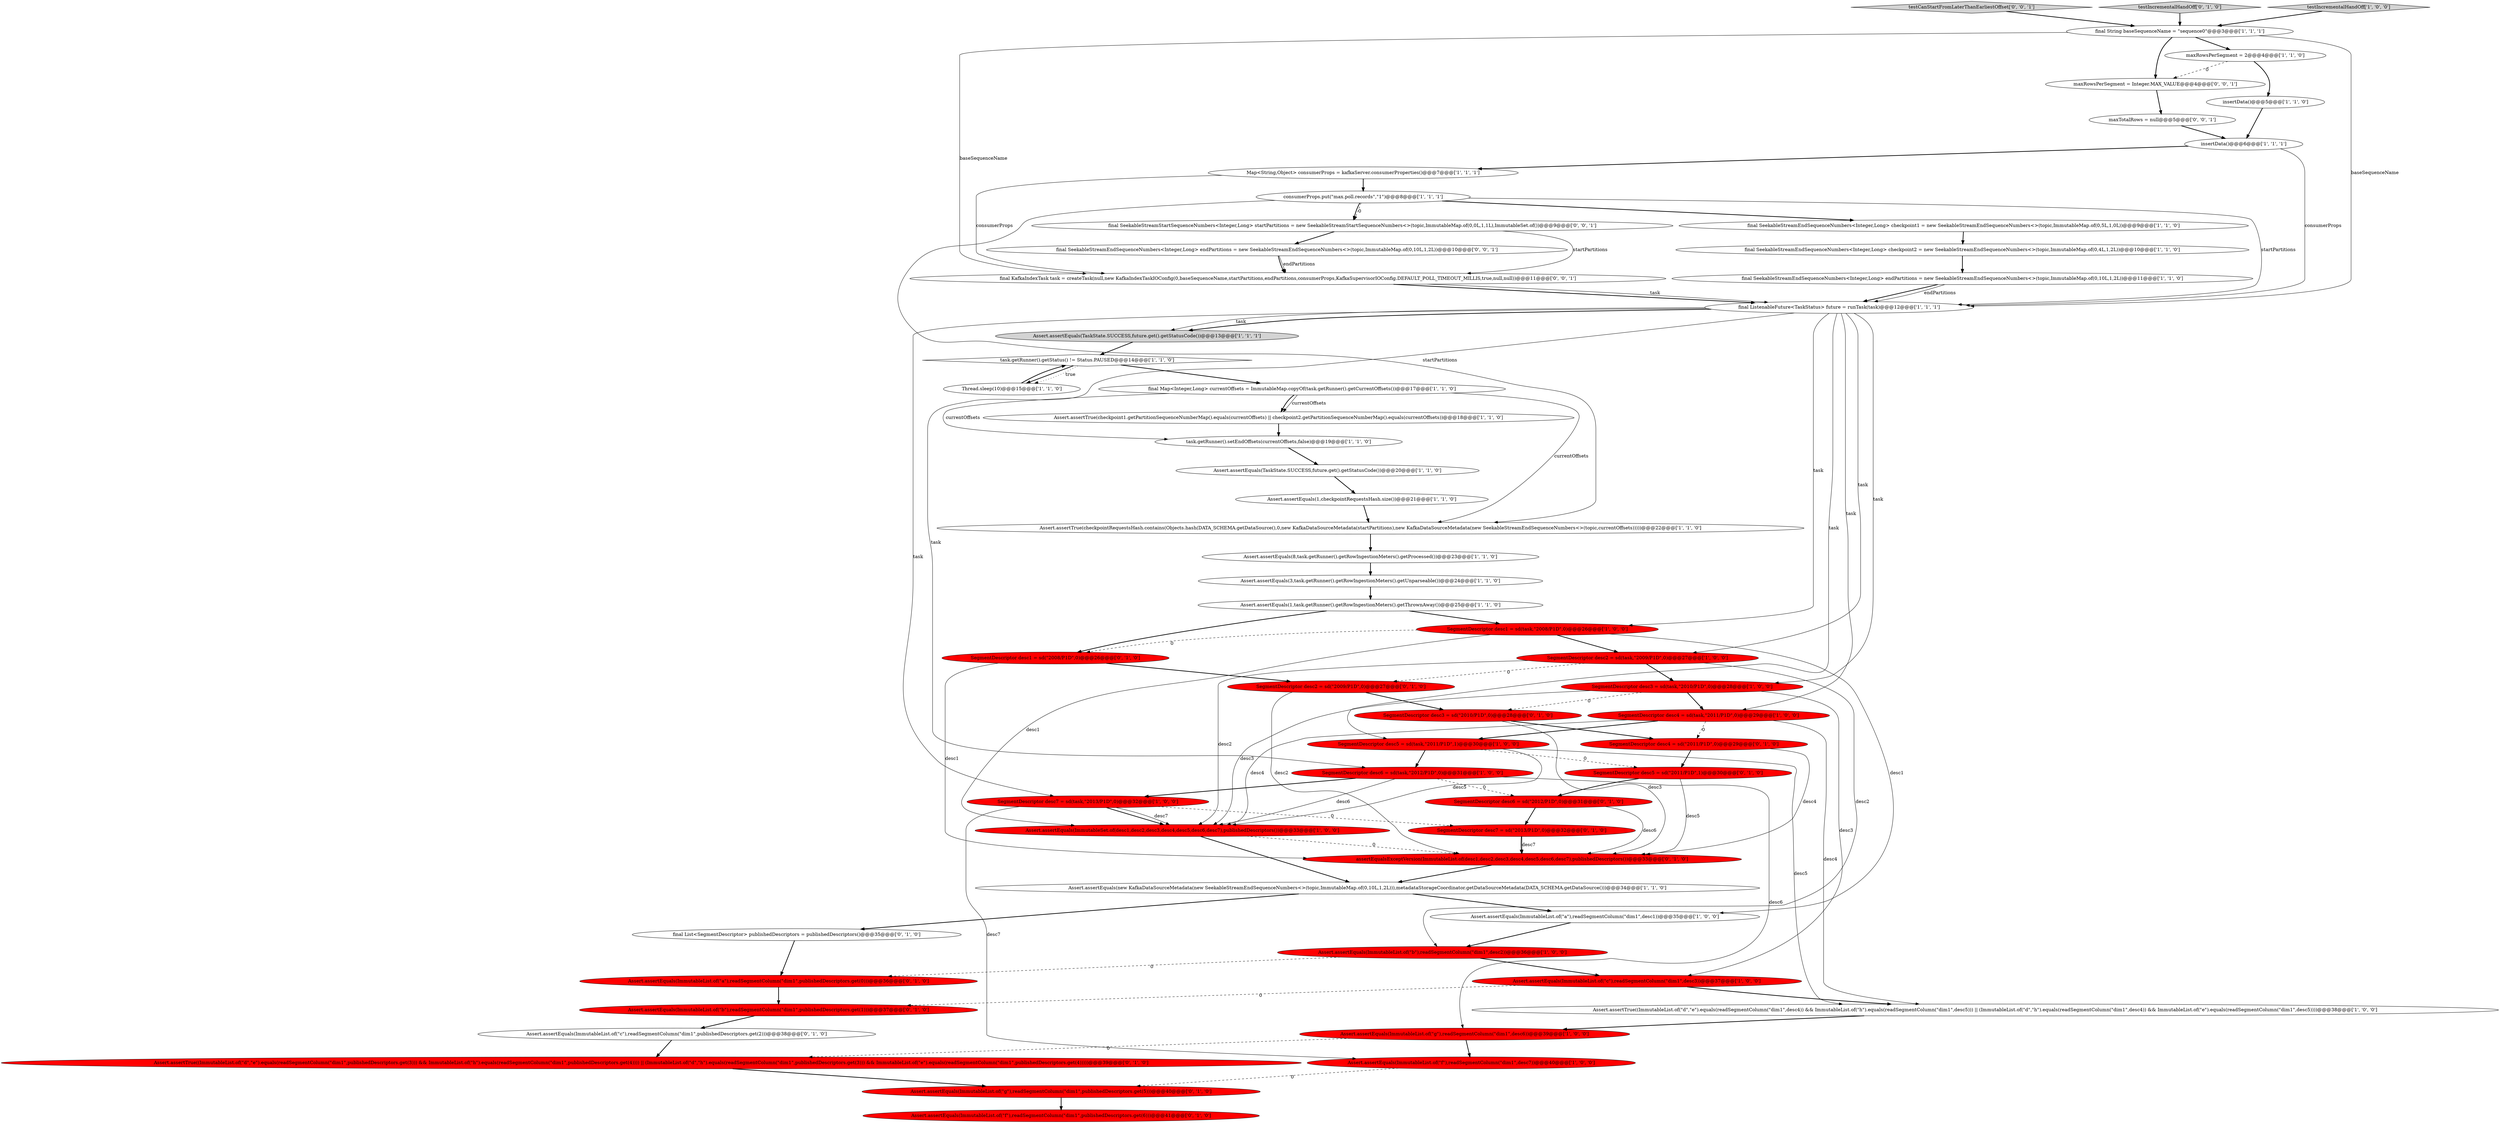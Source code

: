 digraph {
25 [style = filled, label = "Assert.assertEquals(8,task.getRunner().getRowIngestionMeters().getProcessed())@@@23@@@['1', '1', '0']", fillcolor = white, shape = ellipse image = "AAA0AAABBB1BBB"];
45 [style = filled, label = "final List<SegmentDescriptor> publishedDescriptors = publishedDescriptors()@@@35@@@['0', '1', '0']", fillcolor = white, shape = ellipse image = "AAA0AAABBB2BBB"];
0 [style = filled, label = "task.getRunner().setEndOffsets(currentOffsets,false)@@@19@@@['1', '1', '0']", fillcolor = white, shape = ellipse image = "AAA0AAABBB1BBB"];
43 [style = filled, label = "Assert.assertEquals(ImmutableList.of(\"c\"),readSegmentColumn(\"dim1\",publishedDescriptors.get(2)))@@@38@@@['0', '1', '0']", fillcolor = white, shape = ellipse image = "AAA0AAABBB2BBB"];
14 [style = filled, label = "SegmentDescriptor desc5 = sd(task,\"2011/P1D\",1)@@@30@@@['1', '0', '0']", fillcolor = red, shape = ellipse image = "AAA1AAABBB1BBB"];
13 [style = filled, label = "Assert.assertTrue(checkpoint1.getPartitionSequenceNumberMap().equals(currentOffsets) || checkpoint2.getPartitionSequenceNumberMap().equals(currentOffsets))@@@18@@@['1', '1', '0']", fillcolor = white, shape = ellipse image = "AAA0AAABBB1BBB"];
2 [style = filled, label = "Assert.assertEquals(ImmutableList.of(\"c\"),readSegmentColumn(\"dim1\",desc3))@@@37@@@['1', '0', '0']", fillcolor = red, shape = ellipse image = "AAA1AAABBB1BBB"];
16 [style = filled, label = "Assert.assertEquals(1,task.getRunner().getRowIngestionMeters().getThrownAway())@@@25@@@['1', '1', '0']", fillcolor = white, shape = ellipse image = "AAA0AAABBB1BBB"];
18 [style = filled, label = "Assert.assertEquals(ImmutableList.of(\"f\"),readSegmentColumn(\"dim1\",desc7))@@@40@@@['1', '0', '0']", fillcolor = red, shape = ellipse image = "AAA1AAABBB1BBB"];
19 [style = filled, label = "Assert.assertEquals(ImmutableSet.of(desc1,desc2,desc3,desc4,desc5,desc6,desc7),publishedDescriptors())@@@33@@@['1', '0', '0']", fillcolor = red, shape = ellipse image = "AAA1AAABBB1BBB"];
27 [style = filled, label = "Assert.assertEquals(ImmutableList.of(\"a\"),readSegmentColumn(\"dim1\",desc1))@@@35@@@['1', '0', '0']", fillcolor = white, shape = ellipse image = "AAA0AAABBB1BBB"];
33 [style = filled, label = "Assert.assertEquals(3,task.getRunner().getRowIngestionMeters().getUnparseable())@@@24@@@['1', '1', '0']", fillcolor = white, shape = ellipse image = "AAA0AAABBB1BBB"];
38 [style = filled, label = "SegmentDescriptor desc1 = sd(\"2008/P1D\",0)@@@26@@@['0', '1', '0']", fillcolor = red, shape = ellipse image = "AAA1AAABBB2BBB"];
51 [style = filled, label = "Assert.assertEquals(ImmutableList.of(\"b\"),readSegmentColumn(\"dim1\",publishedDescriptors.get(1)))@@@37@@@['0', '1', '0']", fillcolor = red, shape = ellipse image = "AAA1AAABBB2BBB"];
55 [style = filled, label = "final SeekableStreamEndSequenceNumbers<Integer,Long> endPartitions = new SeekableStreamEndSequenceNumbers<>(topic,ImmutableMap.of(0,10L,1,2L))@@@10@@@['0', '0', '1']", fillcolor = white, shape = ellipse image = "AAA0AAABBB3BBB"];
37 [style = filled, label = "Assert.assertTrue(checkpointRequestsHash.contains(Objects.hash(DATA_SCHEMA.getDataSource(),0,new KafkaDataSourceMetadata(startPartitions),new KafkaDataSourceMetadata(new SeekableStreamEndSequenceNumbers<>(topic,currentOffsets)))))@@@22@@@['1', '1', '0']", fillcolor = white, shape = ellipse image = "AAA0AAABBB1BBB"];
46 [style = filled, label = "Assert.assertTrue((ImmutableList.of(\"d\",\"e\").equals(readSegmentColumn(\"dim1\",publishedDescriptors.get(3))) && ImmutableList.of(\"h\").equals(readSegmentColumn(\"dim1\",publishedDescriptors.get(4)))) || (ImmutableList.of(\"d\",\"h\").equals(readSegmentColumn(\"dim1\",publishedDescriptors.get(3))) && ImmutableList.of(\"e\").equals(readSegmentColumn(\"dim1\",publishedDescriptors.get(4)))))@@@39@@@['0', '1', '0']", fillcolor = red, shape = ellipse image = "AAA1AAABBB2BBB"];
58 [style = filled, label = "final KafkaIndexTask task = createTask(null,new KafkaIndexTaskIOConfig(0,baseSequenceName,startPartitions,endPartitions,consumerProps,KafkaSupervisorIOConfig.DEFAULT_POLL_TIMEOUT_MILLIS,true,null,null))@@@11@@@['0', '0', '1']", fillcolor = white, shape = ellipse image = "AAA0AAABBB3BBB"];
54 [style = filled, label = "maxTotalRows = null@@@5@@@['0', '0', '1']", fillcolor = white, shape = ellipse image = "AAA0AAABBB3BBB"];
5 [style = filled, label = "SegmentDescriptor desc3 = sd(task,\"2010/P1D\",0)@@@28@@@['1', '0', '0']", fillcolor = red, shape = ellipse image = "AAA1AAABBB1BBB"];
7 [style = filled, label = "task.getRunner().getStatus() != Status.PAUSED@@@14@@@['1', '1', '0']", fillcolor = white, shape = diamond image = "AAA0AAABBB1BBB"];
9 [style = filled, label = "final SeekableStreamEndSequenceNumbers<Integer,Long> checkpoint2 = new SeekableStreamEndSequenceNumbers<>(topic,ImmutableMap.of(0,4L,1,2L))@@@10@@@['1', '1', '0']", fillcolor = white, shape = ellipse image = "AAA0AAABBB1BBB"];
10 [style = filled, label = "final String baseSequenceName = \"sequence0\"@@@3@@@['1', '1', '1']", fillcolor = white, shape = ellipse image = "AAA0AAABBB1BBB"];
26 [style = filled, label = "Thread.sleep(10)@@@15@@@['1', '1', '0']", fillcolor = white, shape = ellipse image = "AAA0AAABBB1BBB"];
47 [style = filled, label = "Assert.assertEquals(ImmutableList.of(\"g\"),readSegmentColumn(\"dim1\",publishedDescriptors.get(5)))@@@40@@@['0', '1', '0']", fillcolor = red, shape = ellipse image = "AAA1AAABBB2BBB"];
56 [style = filled, label = "final SeekableStreamStartSequenceNumbers<Integer,Long> startPartitions = new SeekableStreamStartSequenceNumbers<>(topic,ImmutableMap.of(0,0L,1,1L),ImmutableSet.of())@@@9@@@['0', '0', '1']", fillcolor = white, shape = ellipse image = "AAA0AAABBB3BBB"];
49 [style = filled, label = "SegmentDescriptor desc3 = sd(\"2010/P1D\",0)@@@28@@@['0', '1', '0']", fillcolor = red, shape = ellipse image = "AAA1AAABBB2BBB"];
24 [style = filled, label = "Assert.assertEquals(ImmutableList.of(\"b\"),readSegmentColumn(\"dim1\",desc2))@@@36@@@['1', '0', '0']", fillcolor = red, shape = ellipse image = "AAA1AAABBB1BBB"];
12 [style = filled, label = "final Map<Integer,Long> currentOffsets = ImmutableMap.copyOf(task.getRunner().getCurrentOffsets())@@@17@@@['1', '1', '0']", fillcolor = white, shape = ellipse image = "AAA0AAABBB1BBB"];
4 [style = filled, label = "Map<String,Object> consumerProps = kafkaServer.consumerProperties()@@@7@@@['1', '1', '1']", fillcolor = white, shape = ellipse image = "AAA0AAABBB1BBB"];
59 [style = filled, label = "testCanStartFromLaterThanEarliestOffset['0', '0', '1']", fillcolor = lightgray, shape = diamond image = "AAA0AAABBB3BBB"];
28 [style = filled, label = "SegmentDescriptor desc1 = sd(task,\"2008/P1D\",0)@@@26@@@['1', '0', '0']", fillcolor = red, shape = ellipse image = "AAA1AAABBB1BBB"];
15 [style = filled, label = "SegmentDescriptor desc2 = sd(task,\"2009/P1D\",0)@@@27@@@['1', '0', '0']", fillcolor = red, shape = ellipse image = "AAA1AAABBB1BBB"];
21 [style = filled, label = "final SeekableStreamEndSequenceNumbers<Integer,Long> checkpoint1 = new SeekableStreamEndSequenceNumbers<>(topic,ImmutableMap.of(0,5L,1,0L))@@@9@@@['1', '1', '0']", fillcolor = white, shape = ellipse image = "AAA0AAABBB1BBB"];
53 [style = filled, label = "Assert.assertEquals(ImmutableList.of(\"f\"),readSegmentColumn(\"dim1\",publishedDescriptors.get(6)))@@@41@@@['0', '1', '0']", fillcolor = red, shape = ellipse image = "AAA1AAABBB2BBB"];
23 [style = filled, label = "final SeekableStreamEndSequenceNumbers<Integer,Long> endPartitions = new SeekableStreamEndSequenceNumbers<>(topic,ImmutableMap.of(0,10L,1,2L))@@@11@@@['1', '1', '0']", fillcolor = white, shape = ellipse image = "AAA0AAABBB1BBB"];
11 [style = filled, label = "maxRowsPerSegment = 2@@@4@@@['1', '1', '0']", fillcolor = white, shape = ellipse image = "AAA0AAABBB1BBB"];
30 [style = filled, label = "SegmentDescriptor desc7 = sd(task,\"2013/P1D\",0)@@@32@@@['1', '0', '0']", fillcolor = red, shape = ellipse image = "AAA1AAABBB1BBB"];
32 [style = filled, label = "Assert.assertEquals(TaskState.SUCCESS,future.get().getStatusCode())@@@13@@@['1', '1', '1']", fillcolor = lightgray, shape = ellipse image = "AAA0AAABBB1BBB"];
48 [style = filled, label = "testIncrementalHandOff['0', '1', '0']", fillcolor = lightgray, shape = diamond image = "AAA0AAABBB2BBB"];
29 [style = filled, label = "SegmentDescriptor desc4 = sd(task,\"2011/P1D\",0)@@@29@@@['1', '0', '0']", fillcolor = red, shape = ellipse image = "AAA1AAABBB1BBB"];
50 [style = filled, label = "SegmentDescriptor desc4 = sd(\"2011/P1D\",0)@@@29@@@['0', '1', '0']", fillcolor = red, shape = ellipse image = "AAA1AAABBB2BBB"];
52 [style = filled, label = "SegmentDescriptor desc6 = sd(\"2012/P1D\",0)@@@31@@@['0', '1', '0']", fillcolor = red, shape = ellipse image = "AAA1AAABBB2BBB"];
41 [style = filled, label = "SegmentDescriptor desc2 = sd(\"2009/P1D\",0)@@@27@@@['0', '1', '0']", fillcolor = red, shape = ellipse image = "AAA1AAABBB2BBB"];
1 [style = filled, label = "SegmentDescriptor desc6 = sd(task,\"2012/P1D\",0)@@@31@@@['1', '0', '0']", fillcolor = red, shape = ellipse image = "AAA1AAABBB1BBB"];
35 [style = filled, label = "testIncrementalHandOff['1', '0', '0']", fillcolor = lightgray, shape = diamond image = "AAA0AAABBB1BBB"];
8 [style = filled, label = "Assert.assertEquals(ImmutableList.of(\"g\"),readSegmentColumn(\"dim1\",desc6))@@@39@@@['1', '0', '0']", fillcolor = red, shape = ellipse image = "AAA1AAABBB1BBB"];
17 [style = filled, label = "Assert.assertEquals(new KafkaDataSourceMetadata(new SeekableStreamEndSequenceNumbers<>(topic,ImmutableMap.of(0,10L,1,2L))),metadataStorageCoordinator.getDataSourceMetadata(DATA_SCHEMA.getDataSource()))@@@34@@@['1', '1', '0']", fillcolor = white, shape = ellipse image = "AAA0AAABBB1BBB"];
22 [style = filled, label = "Assert.assertEquals(TaskState.SUCCESS,future.get().getStatusCode())@@@20@@@['1', '1', '0']", fillcolor = white, shape = ellipse image = "AAA0AAABBB1BBB"];
42 [style = filled, label = "assertEqualsExceptVersion(ImmutableList.of(desc1,desc2,desc3,desc4,desc5,desc6,desc7),publishedDescriptors())@@@33@@@['0', '1', '0']", fillcolor = red, shape = ellipse image = "AAA1AAABBB2BBB"];
31 [style = filled, label = "final ListenableFuture<TaskStatus> future = runTask(task)@@@12@@@['1', '1', '1']", fillcolor = white, shape = ellipse image = "AAA0AAABBB1BBB"];
39 [style = filled, label = "SegmentDescriptor desc5 = sd(\"2011/P1D\",1)@@@30@@@['0', '1', '0']", fillcolor = red, shape = ellipse image = "AAA1AAABBB2BBB"];
34 [style = filled, label = "Assert.assertTrue((ImmutableList.of(\"d\",\"e\").equals(readSegmentColumn(\"dim1\",desc4)) && ImmutableList.of(\"h\").equals(readSegmentColumn(\"dim1\",desc5))) || (ImmutableList.of(\"d\",\"h\").equals(readSegmentColumn(\"dim1\",desc4)) && ImmutableList.of(\"e\").equals(readSegmentColumn(\"dim1\",desc5))))@@@38@@@['1', '0', '0']", fillcolor = white, shape = ellipse image = "AAA0AAABBB1BBB"];
6 [style = filled, label = "consumerProps.put(\"max.poll.records\",\"1\")@@@8@@@['1', '1', '1']", fillcolor = white, shape = ellipse image = "AAA0AAABBB1BBB"];
40 [style = filled, label = "Assert.assertEquals(ImmutableList.of(\"a\"),readSegmentColumn(\"dim1\",publishedDescriptors.get(0)))@@@36@@@['0', '1', '0']", fillcolor = red, shape = ellipse image = "AAA1AAABBB2BBB"];
57 [style = filled, label = "maxRowsPerSegment = Integer.MAX_VALUE@@@4@@@['0', '0', '1']", fillcolor = white, shape = ellipse image = "AAA0AAABBB3BBB"];
44 [style = filled, label = "SegmentDescriptor desc7 = sd(\"2013/P1D\",0)@@@32@@@['0', '1', '0']", fillcolor = red, shape = ellipse image = "AAA1AAABBB2BBB"];
36 [style = filled, label = "Assert.assertEquals(1,checkpointRequestsHash.size())@@@21@@@['1', '1', '0']", fillcolor = white, shape = ellipse image = "AAA0AAABBB1BBB"];
20 [style = filled, label = "insertData()@@@5@@@['1', '1', '0']", fillcolor = white, shape = ellipse image = "AAA0AAABBB1BBB"];
3 [style = filled, label = "insertData()@@@6@@@['1', '1', '1']", fillcolor = white, shape = ellipse image = "AAA0AAABBB1BBB"];
5->2 [style = solid, label="desc3"];
38->42 [style = solid, label="desc1"];
52->44 [style = bold, label=""];
31->15 [style = solid, label="task"];
1->19 [style = solid, label="desc6"];
25->33 [style = bold, label=""];
30->44 [style = dashed, label="0"];
12->13 [style = solid, label="currentOffsets"];
31->28 [style = solid, label="task"];
17->45 [style = bold, label=""];
38->41 [style = bold, label=""];
1->30 [style = bold, label=""];
3->4 [style = bold, label=""];
7->26 [style = bold, label=""];
12->37 [style = solid, label="currentOffsets"];
10->31 [style = solid, label="baseSequenceName"];
29->14 [style = bold, label=""];
1->8 [style = solid, label="desc6"];
48->10 [style = bold, label=""];
56->58 [style = solid, label="startPartitions"];
35->10 [style = bold, label=""];
10->57 [style = bold, label=""];
17->27 [style = bold, label=""];
54->3 [style = bold, label=""];
10->11 [style = bold, label=""];
57->54 [style = bold, label=""];
5->29 [style = bold, label=""];
47->53 [style = bold, label=""];
5->49 [style = dashed, label="0"];
33->16 [style = bold, label=""];
31->29 [style = solid, label="task"];
26->7 [style = bold, label=""];
8->18 [style = bold, label=""];
40->51 [style = bold, label=""];
55->58 [style = solid, label="endPartitions"];
2->34 [style = bold, label=""];
41->49 [style = bold, label=""];
32->7 [style = bold, label=""];
20->3 [style = bold, label=""];
24->40 [style = dashed, label="0"];
34->8 [style = bold, label=""];
31->14 [style = solid, label="task"];
8->46 [style = dashed, label="0"];
31->5 [style = solid, label="task"];
49->42 [style = solid, label="desc3"];
50->39 [style = bold, label=""];
43->46 [style = bold, label=""];
28->19 [style = solid, label="desc1"];
28->27 [style = solid, label="desc1"];
30->19 [style = bold, label=""];
15->24 [style = solid, label="desc2"];
21->9 [style = bold, label=""];
39->52 [style = bold, label=""];
50->42 [style = solid, label="desc4"];
59->10 [style = bold, label=""];
36->37 [style = bold, label=""];
39->42 [style = solid, label="desc5"];
2->51 [style = dashed, label="0"];
13->0 [style = bold, label=""];
23->31 [style = bold, label=""];
14->34 [style = solid, label="desc5"];
44->42 [style = bold, label=""];
23->31 [style = solid, label="endPartitions"];
31->30 [style = solid, label="task"];
6->21 [style = bold, label=""];
31->32 [style = bold, label=""];
37->25 [style = bold, label=""];
41->42 [style = solid, label="desc2"];
7->26 [style = dotted, label="true"];
14->39 [style = dashed, label="0"];
30->19 [style = solid, label="desc7"];
19->17 [style = bold, label=""];
5->19 [style = solid, label="desc3"];
15->41 [style = dashed, label="0"];
49->50 [style = bold, label=""];
10->58 [style = solid, label="baseSequenceName"];
12->13 [style = bold, label=""];
6->56 [style = bold, label=""];
29->34 [style = solid, label="desc4"];
52->42 [style = solid, label="desc6"];
31->32 [style = solid, label="task"];
30->18 [style = solid, label="desc7"];
15->19 [style = solid, label="desc2"];
51->43 [style = bold, label=""];
27->24 [style = bold, label=""];
6->31 [style = solid, label="startPartitions"];
19->42 [style = dashed, label="0"];
28->38 [style = dashed, label="0"];
45->40 [style = bold, label=""];
11->57 [style = dashed, label="0"];
31->1 [style = solid, label="task"];
11->20 [style = bold, label=""];
18->47 [style = dashed, label="0"];
28->15 [style = bold, label=""];
16->38 [style = bold, label=""];
24->2 [style = bold, label=""];
12->0 [style = solid, label="currentOffsets"];
3->31 [style = solid, label="consumerProps"];
4->6 [style = bold, label=""];
7->12 [style = bold, label=""];
42->17 [style = bold, label=""];
1->52 [style = dashed, label="0"];
58->31 [style = bold, label=""];
46->47 [style = bold, label=""];
15->5 [style = bold, label=""];
14->1 [style = bold, label=""];
29->19 [style = solid, label="desc4"];
9->23 [style = bold, label=""];
16->28 [style = bold, label=""];
29->50 [style = dashed, label="0"];
58->31 [style = solid, label="task"];
0->22 [style = bold, label=""];
22->36 [style = bold, label=""];
14->19 [style = solid, label="desc5"];
6->56 [style = dashed, label="0"];
4->58 [style = solid, label="consumerProps"];
55->58 [style = bold, label=""];
44->42 [style = solid, label="desc7"];
6->37 [style = solid, label="startPartitions"];
56->55 [style = bold, label=""];
}
